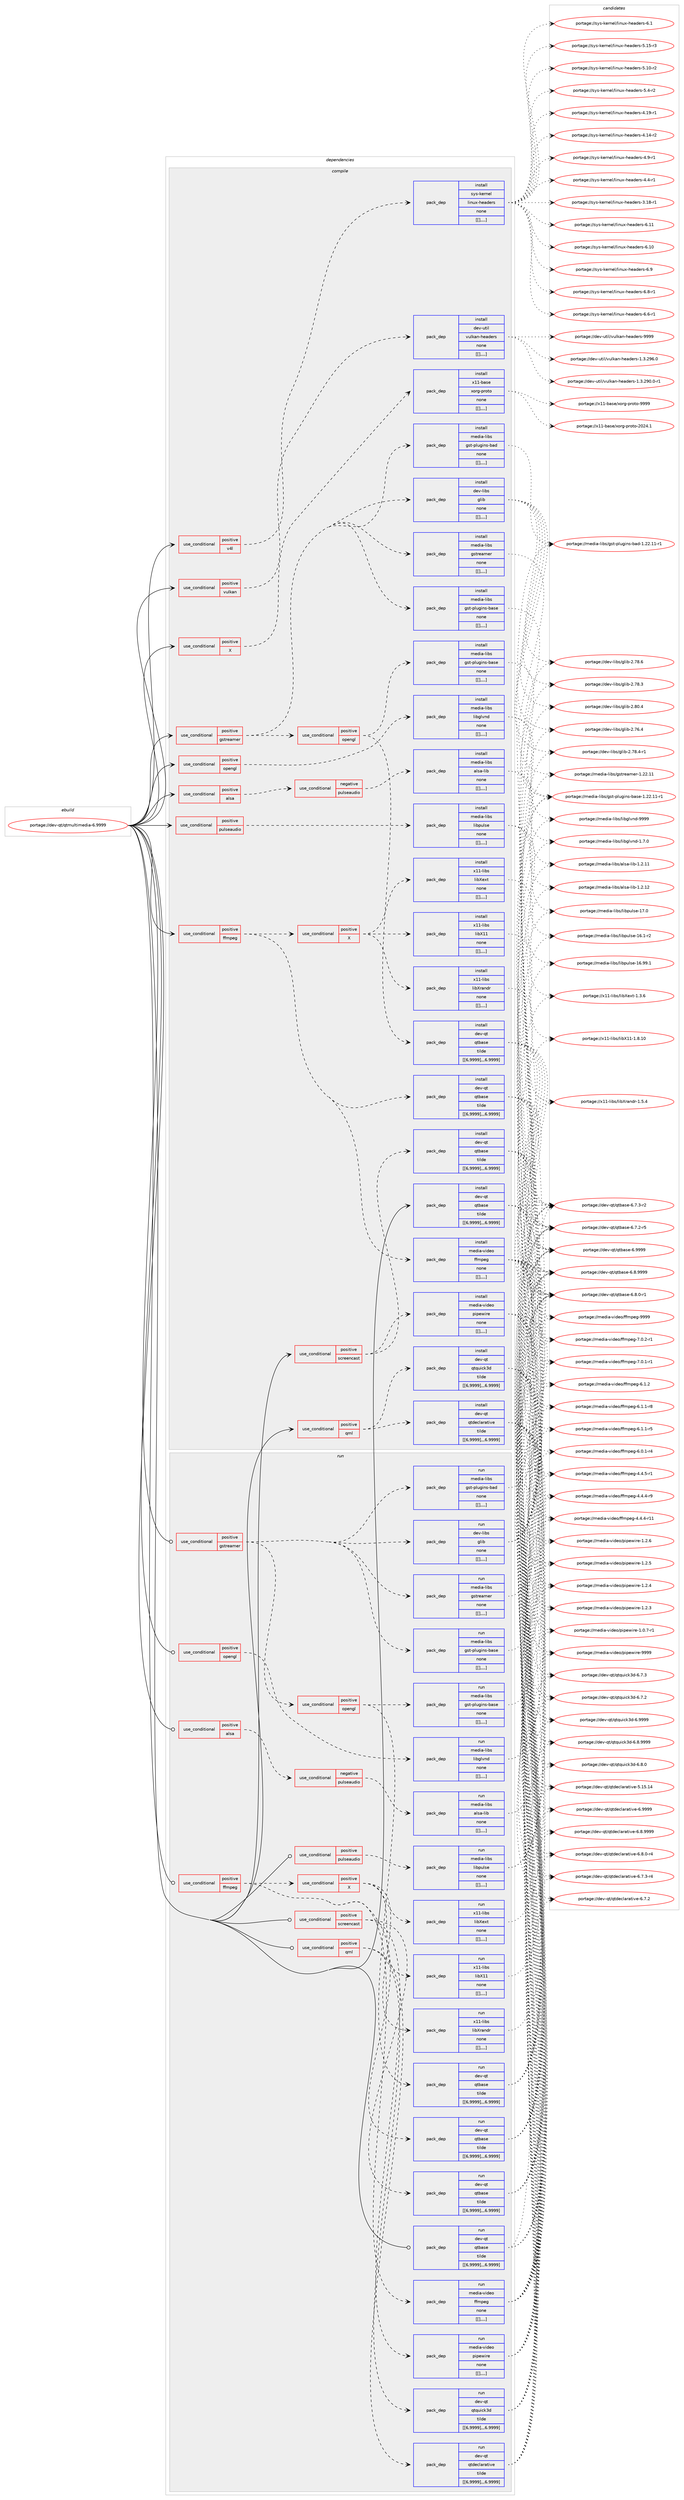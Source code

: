 digraph prolog {

# *************
# Graph options
# *************

newrank=true;
concentrate=true;
compound=true;
graph [rankdir=LR,fontname=Helvetica,fontsize=10,ranksep=1.5];#, ranksep=2.5, nodesep=0.2];
edge  [arrowhead=vee];
node  [fontname=Helvetica,fontsize=10];

# **********
# The ebuild
# **********

subgraph cluster_leftcol {
color=gray;
label=<<i>ebuild</i>>;
id [label="portage://dev-qt/qtmultimedia-6.9999", color=red, width=4, href="../dev-qt/qtmultimedia-6.9999.svg"];
}

# ****************
# The dependencies
# ****************

subgraph cluster_midcol {
color=gray;
label=<<i>dependencies</i>>;
subgraph cluster_compile {
fillcolor="#eeeeee";
style=filled;
label=<<i>compile</i>>;
subgraph cond45023 {
dependency177125 [label=<<TABLE BORDER="0" CELLBORDER="1" CELLSPACING="0" CELLPADDING="4"><TR><TD ROWSPAN="3" CELLPADDING="10">use_conditional</TD></TR><TR><TD>positive</TD></TR><TR><TD>X</TD></TR></TABLE>>, shape=none, color=red];
subgraph pack130773 {
dependency177168 [label=<<TABLE BORDER="0" CELLBORDER="1" CELLSPACING="0" CELLPADDING="4" WIDTH="220"><TR><TD ROWSPAN="6" CELLPADDING="30">pack_dep</TD></TR><TR><TD WIDTH="110">install</TD></TR><TR><TD>x11-base</TD></TR><TR><TD>xorg-proto</TD></TR><TR><TD>none</TD></TR><TR><TD>[[],,,,]</TD></TR></TABLE>>, shape=none, color=blue];
}
dependency177125:e -> dependency177168:w [weight=20,style="dashed",arrowhead="vee"];
}
id:e -> dependency177125:w [weight=20,style="solid",arrowhead="vee"];
subgraph cond45047 {
dependency177262 [label=<<TABLE BORDER="0" CELLBORDER="1" CELLSPACING="0" CELLPADDING="4"><TR><TD ROWSPAN="3" CELLPADDING="10">use_conditional</TD></TR><TR><TD>positive</TD></TR><TR><TD>alsa</TD></TR></TABLE>>, shape=none, color=red];
subgraph cond45069 {
dependency177266 [label=<<TABLE BORDER="0" CELLBORDER="1" CELLSPACING="0" CELLPADDING="4"><TR><TD ROWSPAN="3" CELLPADDING="10">use_conditional</TD></TR><TR><TD>negative</TD></TR><TR><TD>pulseaudio</TD></TR></TABLE>>, shape=none, color=red];
subgraph pack130866 {
dependency177301 [label=<<TABLE BORDER="0" CELLBORDER="1" CELLSPACING="0" CELLPADDING="4" WIDTH="220"><TR><TD ROWSPAN="6" CELLPADDING="30">pack_dep</TD></TR><TR><TD WIDTH="110">install</TD></TR><TR><TD>media-libs</TD></TR><TR><TD>alsa-lib</TD></TR><TR><TD>none</TD></TR><TR><TD>[[],,,,]</TD></TR></TABLE>>, shape=none, color=blue];
}
dependency177266:e -> dependency177301:w [weight=20,style="dashed",arrowhead="vee"];
}
dependency177262:e -> dependency177266:w [weight=20,style="dashed",arrowhead="vee"];
}
id:e -> dependency177262:w [weight=20,style="solid",arrowhead="vee"];
subgraph cond45092 {
dependency177348 [label=<<TABLE BORDER="0" CELLBORDER="1" CELLSPACING="0" CELLPADDING="4"><TR><TD ROWSPAN="3" CELLPADDING="10">use_conditional</TD></TR><TR><TD>positive</TD></TR><TR><TD>ffmpeg</TD></TR></TABLE>>, shape=none, color=red];
subgraph pack130928 {
dependency177376 [label=<<TABLE BORDER="0" CELLBORDER="1" CELLSPACING="0" CELLPADDING="4" WIDTH="220"><TR><TD ROWSPAN="6" CELLPADDING="30">pack_dep</TD></TR><TR><TD WIDTH="110">install</TD></TR><TR><TD>dev-qt</TD></TR><TR><TD>qtbase</TD></TR><TR><TD>tilde</TD></TR><TR><TD>[[6,9999],,,6.9999]</TD></TR></TABLE>>, shape=none, color=blue];
}
dependency177348:e -> dependency177376:w [weight=20,style="dashed",arrowhead="vee"];
subgraph pack130932 {
dependency177380 [label=<<TABLE BORDER="0" CELLBORDER="1" CELLSPACING="0" CELLPADDING="4" WIDTH="220"><TR><TD ROWSPAN="6" CELLPADDING="30">pack_dep</TD></TR><TR><TD WIDTH="110">install</TD></TR><TR><TD>media-video</TD></TR><TR><TD>ffmpeg</TD></TR><TR><TD>none</TD></TR><TR><TD>[[],,,,]</TD></TR></TABLE>>, shape=none, color=blue];
}
dependency177348:e -> dependency177380:w [weight=20,style="dashed",arrowhead="vee"];
subgraph cond45110 {
dependency177384 [label=<<TABLE BORDER="0" CELLBORDER="1" CELLSPACING="0" CELLPADDING="4"><TR><TD ROWSPAN="3" CELLPADDING="10">use_conditional</TD></TR><TR><TD>positive</TD></TR><TR><TD>X</TD></TR></TABLE>>, shape=none, color=red];
subgraph pack130976 {
dependency177458 [label=<<TABLE BORDER="0" CELLBORDER="1" CELLSPACING="0" CELLPADDING="4" WIDTH="220"><TR><TD ROWSPAN="6" CELLPADDING="30">pack_dep</TD></TR><TR><TD WIDTH="110">install</TD></TR><TR><TD>x11-libs</TD></TR><TR><TD>libX11</TD></TR><TR><TD>none</TD></TR><TR><TD>[[],,,,]</TD></TR></TABLE>>, shape=none, color=blue];
}
dependency177384:e -> dependency177458:w [weight=20,style="dashed",arrowhead="vee"];
subgraph pack131029 {
dependency177579 [label=<<TABLE BORDER="0" CELLBORDER="1" CELLSPACING="0" CELLPADDING="4" WIDTH="220"><TR><TD ROWSPAN="6" CELLPADDING="30">pack_dep</TD></TR><TR><TD WIDTH="110">install</TD></TR><TR><TD>x11-libs</TD></TR><TR><TD>libXext</TD></TR><TR><TD>none</TD></TR><TR><TD>[[],,,,]</TD></TR></TABLE>>, shape=none, color=blue];
}
dependency177384:e -> dependency177579:w [weight=20,style="dashed",arrowhead="vee"];
subgraph pack131079 {
dependency177627 [label=<<TABLE BORDER="0" CELLBORDER="1" CELLSPACING="0" CELLPADDING="4" WIDTH="220"><TR><TD ROWSPAN="6" CELLPADDING="30">pack_dep</TD></TR><TR><TD WIDTH="110">install</TD></TR><TR><TD>x11-libs</TD></TR><TR><TD>libXrandr</TD></TR><TR><TD>none</TD></TR><TR><TD>[[],,,,]</TD></TR></TABLE>>, shape=none, color=blue];
}
dependency177384:e -> dependency177627:w [weight=20,style="dashed",arrowhead="vee"];
}
dependency177348:e -> dependency177384:w [weight=20,style="dashed",arrowhead="vee"];
}
id:e -> dependency177348:w [weight=20,style="solid",arrowhead="vee"];
subgraph cond45186 {
dependency177675 [label=<<TABLE BORDER="0" CELLBORDER="1" CELLSPACING="0" CELLPADDING="4"><TR><TD ROWSPAN="3" CELLPADDING="10">use_conditional</TD></TR><TR><TD>positive</TD></TR><TR><TD>gstreamer</TD></TR></TABLE>>, shape=none, color=red];
subgraph pack131157 {
dependency177722 [label=<<TABLE BORDER="0" CELLBORDER="1" CELLSPACING="0" CELLPADDING="4" WIDTH="220"><TR><TD ROWSPAN="6" CELLPADDING="30">pack_dep</TD></TR><TR><TD WIDTH="110">install</TD></TR><TR><TD>dev-libs</TD></TR><TR><TD>glib</TD></TR><TR><TD>none</TD></TR><TR><TD>[[],,,,]</TD></TR></TABLE>>, shape=none, color=blue];
}
dependency177675:e -> dependency177722:w [weight=20,style="dashed",arrowhead="vee"];
subgraph pack131177 {
dependency177725 [label=<<TABLE BORDER="0" CELLBORDER="1" CELLSPACING="0" CELLPADDING="4" WIDTH="220"><TR><TD ROWSPAN="6" CELLPADDING="30">pack_dep</TD></TR><TR><TD WIDTH="110">install</TD></TR><TR><TD>media-libs</TD></TR><TR><TD>gst-plugins-bad</TD></TR><TR><TD>none</TD></TR><TR><TD>[[],,,,]</TD></TR></TABLE>>, shape=none, color=blue];
}
dependency177675:e -> dependency177725:w [weight=20,style="dashed",arrowhead="vee"];
subgraph pack131180 {
dependency177753 [label=<<TABLE BORDER="0" CELLBORDER="1" CELLSPACING="0" CELLPADDING="4" WIDTH="220"><TR><TD ROWSPAN="6" CELLPADDING="30">pack_dep</TD></TR><TR><TD WIDTH="110">install</TD></TR><TR><TD>media-libs</TD></TR><TR><TD>gst-plugins-base</TD></TR><TR><TD>none</TD></TR><TR><TD>[[],,,,]</TD></TR></TABLE>>, shape=none, color=blue];
}
dependency177675:e -> dependency177753:w [weight=20,style="dashed",arrowhead="vee"];
subgraph pack131197 {
dependency177840 [label=<<TABLE BORDER="0" CELLBORDER="1" CELLSPACING="0" CELLPADDING="4" WIDTH="220"><TR><TD ROWSPAN="6" CELLPADDING="30">pack_dep</TD></TR><TR><TD WIDTH="110">install</TD></TR><TR><TD>media-libs</TD></TR><TR><TD>gstreamer</TD></TR><TR><TD>none</TD></TR><TR><TD>[[],,,,]</TD></TR></TABLE>>, shape=none, color=blue];
}
dependency177675:e -> dependency177840:w [weight=20,style="dashed",arrowhead="vee"];
subgraph cond45237 {
dependency177875 [label=<<TABLE BORDER="0" CELLBORDER="1" CELLSPACING="0" CELLPADDING="4"><TR><TD ROWSPAN="3" CELLPADDING="10">use_conditional</TD></TR><TR><TD>positive</TD></TR><TR><TD>opengl</TD></TR></TABLE>>, shape=none, color=red];
subgraph pack131313 {
dependency177927 [label=<<TABLE BORDER="0" CELLBORDER="1" CELLSPACING="0" CELLPADDING="4" WIDTH="220"><TR><TD ROWSPAN="6" CELLPADDING="30">pack_dep</TD></TR><TR><TD WIDTH="110">install</TD></TR><TR><TD>dev-qt</TD></TR><TR><TD>qtbase</TD></TR><TR><TD>tilde</TD></TR><TR><TD>[[6,9999],,,6.9999]</TD></TR></TABLE>>, shape=none, color=blue];
}
dependency177875:e -> dependency177927:w [weight=20,style="dashed",arrowhead="vee"];
subgraph pack131326 {
dependency177929 [label=<<TABLE BORDER="0" CELLBORDER="1" CELLSPACING="0" CELLPADDING="4" WIDTH="220"><TR><TD ROWSPAN="6" CELLPADDING="30">pack_dep</TD></TR><TR><TD WIDTH="110">install</TD></TR><TR><TD>media-libs</TD></TR><TR><TD>gst-plugins-base</TD></TR><TR><TD>none</TD></TR><TR><TD>[[],,,,]</TD></TR></TABLE>>, shape=none, color=blue];
}
dependency177875:e -> dependency177929:w [weight=20,style="dashed",arrowhead="vee"];
}
dependency177675:e -> dependency177875:w [weight=20,style="dashed",arrowhead="vee"];
}
id:e -> dependency177675:w [weight=20,style="solid",arrowhead="vee"];
subgraph cond45264 {
dependency177934 [label=<<TABLE BORDER="0" CELLBORDER="1" CELLSPACING="0" CELLPADDING="4"><TR><TD ROWSPAN="3" CELLPADDING="10">use_conditional</TD></TR><TR><TD>positive</TD></TR><TR><TD>opengl</TD></TR></TABLE>>, shape=none, color=red];
subgraph pack131347 {
dependency177956 [label=<<TABLE BORDER="0" CELLBORDER="1" CELLSPACING="0" CELLPADDING="4" WIDTH="220"><TR><TD ROWSPAN="6" CELLPADDING="30">pack_dep</TD></TR><TR><TD WIDTH="110">install</TD></TR><TR><TD>media-libs</TD></TR><TR><TD>libglvnd</TD></TR><TR><TD>none</TD></TR><TR><TD>[[],,,,]</TD></TR></TABLE>>, shape=none, color=blue];
}
dependency177934:e -> dependency177956:w [weight=20,style="dashed",arrowhead="vee"];
}
id:e -> dependency177934:w [weight=20,style="solid",arrowhead="vee"];
subgraph cond45273 {
dependency177980 [label=<<TABLE BORDER="0" CELLBORDER="1" CELLSPACING="0" CELLPADDING="4"><TR><TD ROWSPAN="3" CELLPADDING="10">use_conditional</TD></TR><TR><TD>positive</TD></TR><TR><TD>pulseaudio</TD></TR></TABLE>>, shape=none, color=red];
subgraph pack131371 {
dependency178002 [label=<<TABLE BORDER="0" CELLBORDER="1" CELLSPACING="0" CELLPADDING="4" WIDTH="220"><TR><TD ROWSPAN="6" CELLPADDING="30">pack_dep</TD></TR><TR><TD WIDTH="110">install</TD></TR><TR><TD>media-libs</TD></TR><TR><TD>libpulse</TD></TR><TR><TD>none</TD></TR><TR><TD>[[],,,,]</TD></TR></TABLE>>, shape=none, color=blue];
}
dependency177980:e -> dependency178002:w [weight=20,style="dashed",arrowhead="vee"];
}
id:e -> dependency177980:w [weight=20,style="solid",arrowhead="vee"];
subgraph cond45280 {
dependency178040 [label=<<TABLE BORDER="0" CELLBORDER="1" CELLSPACING="0" CELLPADDING="4"><TR><TD ROWSPAN="3" CELLPADDING="10">use_conditional</TD></TR><TR><TD>positive</TD></TR><TR><TD>qml</TD></TR></TABLE>>, shape=none, color=red];
subgraph pack131409 {
dependency178080 [label=<<TABLE BORDER="0" CELLBORDER="1" CELLSPACING="0" CELLPADDING="4" WIDTH="220"><TR><TD ROWSPAN="6" CELLPADDING="30">pack_dep</TD></TR><TR><TD WIDTH="110">install</TD></TR><TR><TD>dev-qt</TD></TR><TR><TD>qtdeclarative</TD></TR><TR><TD>tilde</TD></TR><TR><TD>[[6,9999],,,6.9999]</TD></TR></TABLE>>, shape=none, color=blue];
}
dependency178040:e -> dependency178080:w [weight=20,style="dashed",arrowhead="vee"];
subgraph pack131452 {
dependency178107 [label=<<TABLE BORDER="0" CELLBORDER="1" CELLSPACING="0" CELLPADDING="4" WIDTH="220"><TR><TD ROWSPAN="6" CELLPADDING="30">pack_dep</TD></TR><TR><TD WIDTH="110">install</TD></TR><TR><TD>dev-qt</TD></TR><TR><TD>qtquick3d</TD></TR><TR><TD>tilde</TD></TR><TR><TD>[[6,9999],,,6.9999]</TD></TR></TABLE>>, shape=none, color=blue];
}
dependency178040:e -> dependency178107:w [weight=20,style="dashed",arrowhead="vee"];
}
id:e -> dependency178040:w [weight=20,style="solid",arrowhead="vee"];
subgraph cond45315 {
dependency178148 [label=<<TABLE BORDER="0" CELLBORDER="1" CELLSPACING="0" CELLPADDING="4"><TR><TD ROWSPAN="3" CELLPADDING="10">use_conditional</TD></TR><TR><TD>positive</TD></TR><TR><TD>screencast</TD></TR></TABLE>>, shape=none, color=red];
subgraph pack131507 {
dependency178182 [label=<<TABLE BORDER="0" CELLBORDER="1" CELLSPACING="0" CELLPADDING="4" WIDTH="220"><TR><TD ROWSPAN="6" CELLPADDING="30">pack_dep</TD></TR><TR><TD WIDTH="110">install</TD></TR><TR><TD>dev-qt</TD></TR><TR><TD>qtbase</TD></TR><TR><TD>tilde</TD></TR><TR><TD>[[6,9999],,,6.9999]</TD></TR></TABLE>>, shape=none, color=blue];
}
dependency178148:e -> dependency178182:w [weight=20,style="dashed",arrowhead="vee"];
subgraph pack131512 {
dependency178188 [label=<<TABLE BORDER="0" CELLBORDER="1" CELLSPACING="0" CELLPADDING="4" WIDTH="220"><TR><TD ROWSPAN="6" CELLPADDING="30">pack_dep</TD></TR><TR><TD WIDTH="110">install</TD></TR><TR><TD>media-video</TD></TR><TR><TD>pipewire</TD></TR><TR><TD>none</TD></TR><TR><TD>[[],,,,]</TD></TR></TABLE>>, shape=none, color=blue];
}
dependency178148:e -> dependency178188:w [weight=20,style="dashed",arrowhead="vee"];
}
id:e -> dependency178148:w [weight=20,style="solid",arrowhead="vee"];
subgraph cond45337 {
dependency178216 [label=<<TABLE BORDER="0" CELLBORDER="1" CELLSPACING="0" CELLPADDING="4"><TR><TD ROWSPAN="3" CELLPADDING="10">use_conditional</TD></TR><TR><TD>positive</TD></TR><TR><TD>v4l</TD></TR></TABLE>>, shape=none, color=red];
subgraph pack131566 {
dependency178266 [label=<<TABLE BORDER="0" CELLBORDER="1" CELLSPACING="0" CELLPADDING="4" WIDTH="220"><TR><TD ROWSPAN="6" CELLPADDING="30">pack_dep</TD></TR><TR><TD WIDTH="110">install</TD></TR><TR><TD>sys-kernel</TD></TR><TR><TD>linux-headers</TD></TR><TR><TD>none</TD></TR><TR><TD>[[],,,,]</TD></TR></TABLE>>, shape=none, color=blue];
}
dependency178216:e -> dependency178266:w [weight=20,style="dashed",arrowhead="vee"];
}
id:e -> dependency178216:w [weight=20,style="solid",arrowhead="vee"];
subgraph cond45370 {
dependency178344 [label=<<TABLE BORDER="0" CELLBORDER="1" CELLSPACING="0" CELLPADDING="4"><TR><TD ROWSPAN="3" CELLPADDING="10">use_conditional</TD></TR><TR><TD>positive</TD></TR><TR><TD>vulkan</TD></TR></TABLE>>, shape=none, color=red];
subgraph pack131628 {
dependency178370 [label=<<TABLE BORDER="0" CELLBORDER="1" CELLSPACING="0" CELLPADDING="4" WIDTH="220"><TR><TD ROWSPAN="6" CELLPADDING="30">pack_dep</TD></TR><TR><TD WIDTH="110">install</TD></TR><TR><TD>dev-util</TD></TR><TR><TD>vulkan-headers</TD></TR><TR><TD>none</TD></TR><TR><TD>[[],,,,]</TD></TR></TABLE>>, shape=none, color=blue];
}
dependency178344:e -> dependency178370:w [weight=20,style="dashed",arrowhead="vee"];
}
id:e -> dependency178344:w [weight=20,style="solid",arrowhead="vee"];
subgraph pack131636 {
dependency178379 [label=<<TABLE BORDER="0" CELLBORDER="1" CELLSPACING="0" CELLPADDING="4" WIDTH="220"><TR><TD ROWSPAN="6" CELLPADDING="30">pack_dep</TD></TR><TR><TD WIDTH="110">install</TD></TR><TR><TD>dev-qt</TD></TR><TR><TD>qtbase</TD></TR><TR><TD>tilde</TD></TR><TR><TD>[[6,9999],,,6.9999]</TD></TR></TABLE>>, shape=none, color=blue];
}
id:e -> dependency178379:w [weight=20,style="solid",arrowhead="vee"];
}
subgraph cluster_compileandrun {
fillcolor="#eeeeee";
style=filled;
label=<<i>compile and run</i>>;
}
subgraph cluster_run {
fillcolor="#eeeeee";
style=filled;
label=<<i>run</i>>;
subgraph cond45409 {
dependency178447 [label=<<TABLE BORDER="0" CELLBORDER="1" CELLSPACING="0" CELLPADDING="4"><TR><TD ROWSPAN="3" CELLPADDING="10">use_conditional</TD></TR><TR><TD>positive</TD></TR><TR><TD>alsa</TD></TR></TABLE>>, shape=none, color=red];
subgraph cond45433 {
dependency178559 [label=<<TABLE BORDER="0" CELLBORDER="1" CELLSPACING="0" CELLPADDING="4"><TR><TD ROWSPAN="3" CELLPADDING="10">use_conditional</TD></TR><TR><TD>negative</TD></TR><TR><TD>pulseaudio</TD></TR></TABLE>>, shape=none, color=red];
subgraph pack131783 {
dependency178653 [label=<<TABLE BORDER="0" CELLBORDER="1" CELLSPACING="0" CELLPADDING="4" WIDTH="220"><TR><TD ROWSPAN="6" CELLPADDING="30">pack_dep</TD></TR><TR><TD WIDTH="110">run</TD></TR><TR><TD>media-libs</TD></TR><TR><TD>alsa-lib</TD></TR><TR><TD>none</TD></TR><TR><TD>[[],,,,]</TD></TR></TABLE>>, shape=none, color=blue];
}
dependency178559:e -> dependency178653:w [weight=20,style="dashed",arrowhead="vee"];
}
dependency178447:e -> dependency178559:w [weight=20,style="dashed",arrowhead="vee"];
}
id:e -> dependency178447:w [weight=20,style="solid",arrowhead="odot"];
subgraph cond45503 {
dependency178678 [label=<<TABLE BORDER="0" CELLBORDER="1" CELLSPACING="0" CELLPADDING="4"><TR><TD ROWSPAN="3" CELLPADDING="10">use_conditional</TD></TR><TR><TD>positive</TD></TR><TR><TD>ffmpeg</TD></TR></TABLE>>, shape=none, color=red];
subgraph pack131829 {
dependency178680 [label=<<TABLE BORDER="0" CELLBORDER="1" CELLSPACING="0" CELLPADDING="4" WIDTH="220"><TR><TD ROWSPAN="6" CELLPADDING="30">pack_dep</TD></TR><TR><TD WIDTH="110">run</TD></TR><TR><TD>dev-qt</TD></TR><TR><TD>qtbase</TD></TR><TR><TD>tilde</TD></TR><TR><TD>[[6,9999],,,6.9999]</TD></TR></TABLE>>, shape=none, color=blue];
}
dependency178678:e -> dependency178680:w [weight=20,style="dashed",arrowhead="vee"];
subgraph pack131834 {
dependency178765 [label=<<TABLE BORDER="0" CELLBORDER="1" CELLSPACING="0" CELLPADDING="4" WIDTH="220"><TR><TD ROWSPAN="6" CELLPADDING="30">pack_dep</TD></TR><TR><TD WIDTH="110">run</TD></TR><TR><TD>media-video</TD></TR><TR><TD>ffmpeg</TD></TR><TR><TD>none</TD></TR><TR><TD>[[],,,,]</TD></TR></TABLE>>, shape=none, color=blue];
}
dependency178678:e -> dependency178765:w [weight=20,style="dashed",arrowhead="vee"];
subgraph cond45543 {
dependency178870 [label=<<TABLE BORDER="0" CELLBORDER="1" CELLSPACING="0" CELLPADDING="4"><TR><TD ROWSPAN="3" CELLPADDING="10">use_conditional</TD></TR><TR><TD>positive</TD></TR><TR><TD>X</TD></TR></TABLE>>, shape=none, color=red];
subgraph pack131954 {
dependency178874 [label=<<TABLE BORDER="0" CELLBORDER="1" CELLSPACING="0" CELLPADDING="4" WIDTH="220"><TR><TD ROWSPAN="6" CELLPADDING="30">pack_dep</TD></TR><TR><TD WIDTH="110">run</TD></TR><TR><TD>x11-libs</TD></TR><TR><TD>libX11</TD></TR><TR><TD>none</TD></TR><TR><TD>[[],,,,]</TD></TR></TABLE>>, shape=none, color=blue];
}
dependency178870:e -> dependency178874:w [weight=20,style="dashed",arrowhead="vee"];
subgraph pack131970 {
dependency178904 [label=<<TABLE BORDER="0" CELLBORDER="1" CELLSPACING="0" CELLPADDING="4" WIDTH="220"><TR><TD ROWSPAN="6" CELLPADDING="30">pack_dep</TD></TR><TR><TD WIDTH="110">run</TD></TR><TR><TD>x11-libs</TD></TR><TR><TD>libXext</TD></TR><TR><TD>none</TD></TR><TR><TD>[[],,,,]</TD></TR></TABLE>>, shape=none, color=blue];
}
dependency178870:e -> dependency178904:w [weight=20,style="dashed",arrowhead="vee"];
subgraph pack131973 {
dependency178948 [label=<<TABLE BORDER="0" CELLBORDER="1" CELLSPACING="0" CELLPADDING="4" WIDTH="220"><TR><TD ROWSPAN="6" CELLPADDING="30">pack_dep</TD></TR><TR><TD WIDTH="110">run</TD></TR><TR><TD>x11-libs</TD></TR><TR><TD>libXrandr</TD></TR><TR><TD>none</TD></TR><TR><TD>[[],,,,]</TD></TR></TABLE>>, shape=none, color=blue];
}
dependency178870:e -> dependency178948:w [weight=20,style="dashed",arrowhead="vee"];
}
dependency178678:e -> dependency178870:w [weight=20,style="dashed",arrowhead="vee"];
}
id:e -> dependency178678:w [weight=20,style="solid",arrowhead="odot"];
subgraph cond45633 {
dependency179104 [label=<<TABLE BORDER="0" CELLBORDER="1" CELLSPACING="0" CELLPADDING="4"><TR><TD ROWSPAN="3" CELLPADDING="10">use_conditional</TD></TR><TR><TD>positive</TD></TR><TR><TD>gstreamer</TD></TR></TABLE>>, shape=none, color=red];
subgraph pack132202 {
dependency179277 [label=<<TABLE BORDER="0" CELLBORDER="1" CELLSPACING="0" CELLPADDING="4" WIDTH="220"><TR><TD ROWSPAN="6" CELLPADDING="30">pack_dep</TD></TR><TR><TD WIDTH="110">run</TD></TR><TR><TD>dev-libs</TD></TR><TR><TD>glib</TD></TR><TR><TD>none</TD></TR><TR><TD>[[],,,,]</TD></TR></TABLE>>, shape=none, color=blue];
}
dependency179104:e -> dependency179277:w [weight=20,style="dashed",arrowhead="vee"];
subgraph pack132216 {
dependency179304 [label=<<TABLE BORDER="0" CELLBORDER="1" CELLSPACING="0" CELLPADDING="4" WIDTH="220"><TR><TD ROWSPAN="6" CELLPADDING="30">pack_dep</TD></TR><TR><TD WIDTH="110">run</TD></TR><TR><TD>media-libs</TD></TR><TR><TD>gst-plugins-bad</TD></TR><TR><TD>none</TD></TR><TR><TD>[[],,,,]</TD></TR></TABLE>>, shape=none, color=blue];
}
dependency179104:e -> dependency179304:w [weight=20,style="dashed",arrowhead="vee"];
subgraph pack132226 {
dependency179309 [label=<<TABLE BORDER="0" CELLBORDER="1" CELLSPACING="0" CELLPADDING="4" WIDTH="220"><TR><TD ROWSPAN="6" CELLPADDING="30">pack_dep</TD></TR><TR><TD WIDTH="110">run</TD></TR><TR><TD>media-libs</TD></TR><TR><TD>gst-plugins-base</TD></TR><TR><TD>none</TD></TR><TR><TD>[[],,,,]</TD></TR></TABLE>>, shape=none, color=blue];
}
dependency179104:e -> dependency179309:w [weight=20,style="dashed",arrowhead="vee"];
subgraph pack132231 {
dependency179332 [label=<<TABLE BORDER="0" CELLBORDER="1" CELLSPACING="0" CELLPADDING="4" WIDTH="220"><TR><TD ROWSPAN="6" CELLPADDING="30">pack_dep</TD></TR><TR><TD WIDTH="110">run</TD></TR><TR><TD>media-libs</TD></TR><TR><TD>gstreamer</TD></TR><TR><TD>none</TD></TR><TR><TD>[[],,,,]</TD></TR></TABLE>>, shape=none, color=blue];
}
dependency179104:e -> dependency179332:w [weight=20,style="dashed",arrowhead="vee"];
subgraph cond45752 {
dependency179356 [label=<<TABLE BORDER="0" CELLBORDER="1" CELLSPACING="0" CELLPADDING="4"><TR><TD ROWSPAN="3" CELLPADDING="10">use_conditional</TD></TR><TR><TD>positive</TD></TR><TR><TD>opengl</TD></TR></TABLE>>, shape=none, color=red];
subgraph pack132261 {
dependency179358 [label=<<TABLE BORDER="0" CELLBORDER="1" CELLSPACING="0" CELLPADDING="4" WIDTH="220"><TR><TD ROWSPAN="6" CELLPADDING="30">pack_dep</TD></TR><TR><TD WIDTH="110">run</TD></TR><TR><TD>dev-qt</TD></TR><TR><TD>qtbase</TD></TR><TR><TD>tilde</TD></TR><TR><TD>[[6,9999],,,6.9999]</TD></TR></TABLE>>, shape=none, color=blue];
}
dependency179356:e -> dependency179358:w [weight=20,style="dashed",arrowhead="vee"];
subgraph pack132264 {
dependency179384 [label=<<TABLE BORDER="0" CELLBORDER="1" CELLSPACING="0" CELLPADDING="4" WIDTH="220"><TR><TD ROWSPAN="6" CELLPADDING="30">pack_dep</TD></TR><TR><TD WIDTH="110">run</TD></TR><TR><TD>media-libs</TD></TR><TR><TD>gst-plugins-base</TD></TR><TR><TD>none</TD></TR><TR><TD>[[],,,,]</TD></TR></TABLE>>, shape=none, color=blue];
}
dependency179356:e -> dependency179384:w [weight=20,style="dashed",arrowhead="vee"];
}
dependency179104:e -> dependency179356:w [weight=20,style="dashed",arrowhead="vee"];
}
id:e -> dependency179104:w [weight=20,style="solid",arrowhead="odot"];
subgraph cond45782 {
dependency179412 [label=<<TABLE BORDER="0" CELLBORDER="1" CELLSPACING="0" CELLPADDING="4"><TR><TD ROWSPAN="3" CELLPADDING="10">use_conditional</TD></TR><TR><TD>positive</TD></TR><TR><TD>opengl</TD></TR></TABLE>>, shape=none, color=red];
subgraph pack132316 {
dependency179541 [label=<<TABLE BORDER="0" CELLBORDER="1" CELLSPACING="0" CELLPADDING="4" WIDTH="220"><TR><TD ROWSPAN="6" CELLPADDING="30">pack_dep</TD></TR><TR><TD WIDTH="110">run</TD></TR><TR><TD>media-libs</TD></TR><TR><TD>libglvnd</TD></TR><TR><TD>none</TD></TR><TR><TD>[[],,,,]</TD></TR></TABLE>>, shape=none, color=blue];
}
dependency179412:e -> dependency179541:w [weight=20,style="dashed",arrowhead="vee"];
}
id:e -> dependency179412:w [weight=20,style="solid",arrowhead="odot"];
subgraph cond45843 {
dependency179624 [label=<<TABLE BORDER="0" CELLBORDER="1" CELLSPACING="0" CELLPADDING="4"><TR><TD ROWSPAN="3" CELLPADDING="10">use_conditional</TD></TR><TR><TD>positive</TD></TR><TR><TD>pulseaudio</TD></TR></TABLE>>, shape=none, color=red];
subgraph pack132421 {
dependency179686 [label=<<TABLE BORDER="0" CELLBORDER="1" CELLSPACING="0" CELLPADDING="4" WIDTH="220"><TR><TD ROWSPAN="6" CELLPADDING="30">pack_dep</TD></TR><TR><TD WIDTH="110">run</TD></TR><TR><TD>media-libs</TD></TR><TR><TD>libpulse</TD></TR><TR><TD>none</TD></TR><TR><TD>[[],,,,]</TD></TR></TABLE>>, shape=none, color=blue];
}
dependency179624:e -> dependency179686:w [weight=20,style="dashed",arrowhead="vee"];
}
id:e -> dependency179624:w [weight=20,style="solid",arrowhead="odot"];
subgraph cond45924 {
dependency179731 [label=<<TABLE BORDER="0" CELLBORDER="1" CELLSPACING="0" CELLPADDING="4"><TR><TD ROWSPAN="3" CELLPADDING="10">use_conditional</TD></TR><TR><TD>positive</TD></TR><TR><TD>qml</TD></TR></TABLE>>, shape=none, color=red];
subgraph pack132483 {
dependency179753 [label=<<TABLE BORDER="0" CELLBORDER="1" CELLSPACING="0" CELLPADDING="4" WIDTH="220"><TR><TD ROWSPAN="6" CELLPADDING="30">pack_dep</TD></TR><TR><TD WIDTH="110">run</TD></TR><TR><TD>dev-qt</TD></TR><TR><TD>qtdeclarative</TD></TR><TR><TD>tilde</TD></TR><TR><TD>[[6,9999],,,6.9999]</TD></TR></TABLE>>, shape=none, color=blue];
}
dependency179731:e -> dependency179753:w [weight=20,style="dashed",arrowhead="vee"];
subgraph pack132579 {
dependency179913 [label=<<TABLE BORDER="0" CELLBORDER="1" CELLSPACING="0" CELLPADDING="4" WIDTH="220"><TR><TD ROWSPAN="6" CELLPADDING="30">pack_dep</TD></TR><TR><TD WIDTH="110">run</TD></TR><TR><TD>dev-qt</TD></TR><TR><TD>qtquick3d</TD></TR><TR><TD>tilde</TD></TR><TR><TD>[[6,9999],,,6.9999]</TD></TR></TABLE>>, shape=none, color=blue];
}
dependency179731:e -> dependency179913:w [weight=20,style="dashed",arrowhead="vee"];
}
id:e -> dependency179731:w [weight=20,style="solid",arrowhead="odot"];
subgraph cond46003 {
dependency179930 [label=<<TABLE BORDER="0" CELLBORDER="1" CELLSPACING="0" CELLPADDING="4"><TR><TD ROWSPAN="3" CELLPADDING="10">use_conditional</TD></TR><TR><TD>positive</TD></TR><TR><TD>screencast</TD></TR></TABLE>>, shape=none, color=red];
subgraph pack132616 {
dependency179991 [label=<<TABLE BORDER="0" CELLBORDER="1" CELLSPACING="0" CELLPADDING="4" WIDTH="220"><TR><TD ROWSPAN="6" CELLPADDING="30">pack_dep</TD></TR><TR><TD WIDTH="110">run</TD></TR><TR><TD>dev-qt</TD></TR><TR><TD>qtbase</TD></TR><TR><TD>tilde</TD></TR><TR><TD>[[6,9999],,,6.9999]</TD></TR></TABLE>>, shape=none, color=blue];
}
dependency179930:e -> dependency179991:w [weight=20,style="dashed",arrowhead="vee"];
subgraph pack132646 {
dependency180017 [label=<<TABLE BORDER="0" CELLBORDER="1" CELLSPACING="0" CELLPADDING="4" WIDTH="220"><TR><TD ROWSPAN="6" CELLPADDING="30">pack_dep</TD></TR><TR><TD WIDTH="110">run</TD></TR><TR><TD>media-video</TD></TR><TR><TD>pipewire</TD></TR><TR><TD>none</TD></TR><TR><TD>[[],,,,]</TD></TR></TABLE>>, shape=none, color=blue];
}
dependency179930:e -> dependency180017:w [weight=20,style="dashed",arrowhead="vee"];
}
id:e -> dependency179930:w [weight=20,style="solid",arrowhead="odot"];
subgraph pack132656 {
dependency180029 [label=<<TABLE BORDER="0" CELLBORDER="1" CELLSPACING="0" CELLPADDING="4" WIDTH="220"><TR><TD ROWSPAN="6" CELLPADDING="30">pack_dep</TD></TR><TR><TD WIDTH="110">run</TD></TR><TR><TD>dev-qt</TD></TR><TR><TD>qtbase</TD></TR><TR><TD>tilde</TD></TR><TR><TD>[[6,9999],,,6.9999]</TD></TR></TABLE>>, shape=none, color=blue];
}
id:e -> dependency180029:w [weight=20,style="solid",arrowhead="odot"];
}
}

# **************
# The candidates
# **************

subgraph cluster_choices {
rank=same;
color=gray;
label=<<i>candidates</i>>;

subgraph choice131648 {
color=black;
nodesep=1;
choice120494945989711510147120111114103451121141111161114557575757 [label="portage://x11-base/xorg-proto-9999", color=red, width=4,href="../x11-base/xorg-proto-9999.svg"];
choice1204949459897115101471201111141034511211411111611145504850524649 [label="portage://x11-base/xorg-proto-2024.1", color=red, width=4,href="../x11-base/xorg-proto-2024.1.svg"];
dependency177168:e -> choice120494945989711510147120111114103451121141111161114557575757:w [style=dotted,weight="100"];
dependency177168:e -> choice1204949459897115101471201111141034511211411111611145504850524649:w [style=dotted,weight="100"];
}
subgraph choice131658 {
color=black;
nodesep=1;
choice109101100105974510810598115479710811597451081059845494650464950 [label="portage://media-libs/alsa-lib-1.2.12", color=red, width=4,href="../media-libs/alsa-lib-1.2.12.svg"];
choice109101100105974510810598115479710811597451081059845494650464949 [label="portage://media-libs/alsa-lib-1.2.11", color=red, width=4,href="../media-libs/alsa-lib-1.2.11.svg"];
dependency177301:e -> choice109101100105974510810598115479710811597451081059845494650464950:w [style=dotted,weight="100"];
dependency177301:e -> choice109101100105974510810598115479710811597451081059845494650464949:w [style=dotted,weight="100"];
}
subgraph choice131659 {
color=black;
nodesep=1;
choice1001011184511311647113116989711510145544657575757 [label="portage://dev-qt/qtbase-6.9999", color=red, width=4,href="../dev-qt/qtbase-6.9999.svg"];
choice10010111845113116471131169897115101455446564657575757 [label="portage://dev-qt/qtbase-6.8.9999", color=red, width=4,href="../dev-qt/qtbase-6.8.9999.svg"];
choice100101118451131164711311698971151014554465646484511449 [label="portage://dev-qt/qtbase-6.8.0-r1", color=red, width=4,href="../dev-qt/qtbase-6.8.0-r1.svg"];
choice100101118451131164711311698971151014554465546514511450 [label="portage://dev-qt/qtbase-6.7.3-r2", color=red, width=4,href="../dev-qt/qtbase-6.7.3-r2.svg"];
choice100101118451131164711311698971151014554465546504511453 [label="portage://dev-qt/qtbase-6.7.2-r5", color=red, width=4,href="../dev-qt/qtbase-6.7.2-r5.svg"];
dependency177376:e -> choice1001011184511311647113116989711510145544657575757:w [style=dotted,weight="100"];
dependency177376:e -> choice10010111845113116471131169897115101455446564657575757:w [style=dotted,weight="100"];
dependency177376:e -> choice100101118451131164711311698971151014554465646484511449:w [style=dotted,weight="100"];
dependency177376:e -> choice100101118451131164711311698971151014554465546514511450:w [style=dotted,weight="100"];
dependency177376:e -> choice100101118451131164711311698971151014554465546504511453:w [style=dotted,weight="100"];
}
subgraph choice131662 {
color=black;
nodesep=1;
choice1091011001059745118105100101111471021021091121011034557575757 [label="portage://media-video/ffmpeg-9999", color=red, width=4,href="../media-video/ffmpeg-9999.svg"];
choice1091011001059745118105100101111471021021091121011034555464846504511449 [label="portage://media-video/ffmpeg-7.0.2-r1", color=red, width=4,href="../media-video/ffmpeg-7.0.2-r1.svg"];
choice1091011001059745118105100101111471021021091121011034555464846494511449 [label="portage://media-video/ffmpeg-7.0.1-r1", color=red, width=4,href="../media-video/ffmpeg-7.0.1-r1.svg"];
choice109101100105974511810510010111147102102109112101103455446494650 [label="portage://media-video/ffmpeg-6.1.2", color=red, width=4,href="../media-video/ffmpeg-6.1.2.svg"];
choice1091011001059745118105100101111471021021091121011034554464946494511456 [label="portage://media-video/ffmpeg-6.1.1-r8", color=red, width=4,href="../media-video/ffmpeg-6.1.1-r8.svg"];
choice1091011001059745118105100101111471021021091121011034554464946494511453 [label="portage://media-video/ffmpeg-6.1.1-r5", color=red, width=4,href="../media-video/ffmpeg-6.1.1-r5.svg"];
choice1091011001059745118105100101111471021021091121011034554464846494511452 [label="portage://media-video/ffmpeg-6.0.1-r4", color=red, width=4,href="../media-video/ffmpeg-6.0.1-r4.svg"];
choice1091011001059745118105100101111471021021091121011034552465246534511449 [label="portage://media-video/ffmpeg-4.4.5-r1", color=red, width=4,href="../media-video/ffmpeg-4.4.5-r1.svg"];
choice1091011001059745118105100101111471021021091121011034552465246524511457 [label="portage://media-video/ffmpeg-4.4.4-r9", color=red, width=4,href="../media-video/ffmpeg-4.4.4-r9.svg"];
choice109101100105974511810510010111147102102109112101103455246524652451144949 [label="portage://media-video/ffmpeg-4.4.4-r11", color=red, width=4,href="../media-video/ffmpeg-4.4.4-r11.svg"];
dependency177380:e -> choice1091011001059745118105100101111471021021091121011034557575757:w [style=dotted,weight="100"];
dependency177380:e -> choice1091011001059745118105100101111471021021091121011034555464846504511449:w [style=dotted,weight="100"];
dependency177380:e -> choice1091011001059745118105100101111471021021091121011034555464846494511449:w [style=dotted,weight="100"];
dependency177380:e -> choice109101100105974511810510010111147102102109112101103455446494650:w [style=dotted,weight="100"];
dependency177380:e -> choice1091011001059745118105100101111471021021091121011034554464946494511456:w [style=dotted,weight="100"];
dependency177380:e -> choice1091011001059745118105100101111471021021091121011034554464946494511453:w [style=dotted,weight="100"];
dependency177380:e -> choice1091011001059745118105100101111471021021091121011034554464846494511452:w [style=dotted,weight="100"];
dependency177380:e -> choice1091011001059745118105100101111471021021091121011034552465246534511449:w [style=dotted,weight="100"];
dependency177380:e -> choice1091011001059745118105100101111471021021091121011034552465246524511457:w [style=dotted,weight="100"];
dependency177380:e -> choice109101100105974511810510010111147102102109112101103455246524652451144949:w [style=dotted,weight="100"];
}
subgraph choice131666 {
color=black;
nodesep=1;
choice12049494510810598115471081059888494945494656464948 [label="portage://x11-libs/libX11-1.8.10", color=red, width=4,href="../x11-libs/libX11-1.8.10.svg"];
dependency177458:e -> choice12049494510810598115471081059888494945494656464948:w [style=dotted,weight="100"];
}
subgraph choice131673 {
color=black;
nodesep=1;
choice12049494510810598115471081059888101120116454946514654 [label="portage://x11-libs/libXext-1.3.6", color=red, width=4,href="../x11-libs/libXext-1.3.6.svg"];
dependency177579:e -> choice12049494510810598115471081059888101120116454946514654:w [style=dotted,weight="100"];
}
subgraph choice131683 {
color=black;
nodesep=1;
choice1204949451081059811547108105988811497110100114454946534652 [label="portage://x11-libs/libXrandr-1.5.4", color=red, width=4,href="../x11-libs/libXrandr-1.5.4.svg"];
dependency177627:e -> choice1204949451081059811547108105988811497110100114454946534652:w [style=dotted,weight="100"];
}
subgraph choice131684 {
color=black;
nodesep=1;
choice1001011184510810598115471031081059845504656484652 [label="portage://dev-libs/glib-2.80.4", color=red, width=4,href="../dev-libs/glib-2.80.4.svg"];
choice1001011184510810598115471031081059845504655564654 [label="portage://dev-libs/glib-2.78.6", color=red, width=4,href="../dev-libs/glib-2.78.6.svg"];
choice10010111845108105981154710310810598455046555646524511449 [label="portage://dev-libs/glib-2.78.4-r1", color=red, width=4,href="../dev-libs/glib-2.78.4-r1.svg"];
choice1001011184510810598115471031081059845504655564651 [label="portage://dev-libs/glib-2.78.3", color=red, width=4,href="../dev-libs/glib-2.78.3.svg"];
choice1001011184510810598115471031081059845504655544652 [label="portage://dev-libs/glib-2.76.4", color=red, width=4,href="../dev-libs/glib-2.76.4.svg"];
dependency177722:e -> choice1001011184510810598115471031081059845504656484652:w [style=dotted,weight="100"];
dependency177722:e -> choice1001011184510810598115471031081059845504655564654:w [style=dotted,weight="100"];
dependency177722:e -> choice10010111845108105981154710310810598455046555646524511449:w [style=dotted,weight="100"];
dependency177722:e -> choice1001011184510810598115471031081059845504655564651:w [style=dotted,weight="100"];
dependency177722:e -> choice1001011184510810598115471031081059845504655544652:w [style=dotted,weight="100"];
}
subgraph choice131687 {
color=black;
nodesep=1;
choice109101100105974510810598115471031151164511210811710310511011545989710045494650504649494511449 [label="portage://media-libs/gst-plugins-bad-1.22.11-r1", color=red, width=4,href="../media-libs/gst-plugins-bad-1.22.11-r1.svg"];
dependency177725:e -> choice109101100105974510810598115471031151164511210811710310511011545989710045494650504649494511449:w [style=dotted,weight="100"];
}
subgraph choice131705 {
color=black;
nodesep=1;
choice109101100105974510810598115471031151164511210811710310511011545989711510145494650504649494511449 [label="portage://media-libs/gst-plugins-base-1.22.11-r1", color=red, width=4,href="../media-libs/gst-plugins-base-1.22.11-r1.svg"];
dependency177753:e -> choice109101100105974510810598115471031151164511210811710310511011545989711510145494650504649494511449:w [style=dotted,weight="100"];
}
subgraph choice131706 {
color=black;
nodesep=1;
choice10910110010597451081059811547103115116114101971091011144549465050464949 [label="portage://media-libs/gstreamer-1.22.11", color=red, width=4,href="../media-libs/gstreamer-1.22.11.svg"];
dependency177840:e -> choice10910110010597451081059811547103115116114101971091011144549465050464949:w [style=dotted,weight="100"];
}
subgraph choice131708 {
color=black;
nodesep=1;
choice1001011184511311647113116989711510145544657575757 [label="portage://dev-qt/qtbase-6.9999", color=red, width=4,href="../dev-qt/qtbase-6.9999.svg"];
choice10010111845113116471131169897115101455446564657575757 [label="portage://dev-qt/qtbase-6.8.9999", color=red, width=4,href="../dev-qt/qtbase-6.8.9999.svg"];
choice100101118451131164711311698971151014554465646484511449 [label="portage://dev-qt/qtbase-6.8.0-r1", color=red, width=4,href="../dev-qt/qtbase-6.8.0-r1.svg"];
choice100101118451131164711311698971151014554465546514511450 [label="portage://dev-qt/qtbase-6.7.3-r2", color=red, width=4,href="../dev-qt/qtbase-6.7.3-r2.svg"];
choice100101118451131164711311698971151014554465546504511453 [label="portage://dev-qt/qtbase-6.7.2-r5", color=red, width=4,href="../dev-qt/qtbase-6.7.2-r5.svg"];
dependency177927:e -> choice1001011184511311647113116989711510145544657575757:w [style=dotted,weight="100"];
dependency177927:e -> choice10010111845113116471131169897115101455446564657575757:w [style=dotted,weight="100"];
dependency177927:e -> choice100101118451131164711311698971151014554465646484511449:w [style=dotted,weight="100"];
dependency177927:e -> choice100101118451131164711311698971151014554465546514511450:w [style=dotted,weight="100"];
dependency177927:e -> choice100101118451131164711311698971151014554465546504511453:w [style=dotted,weight="100"];
}
subgraph choice131710 {
color=black;
nodesep=1;
choice109101100105974510810598115471031151164511210811710310511011545989711510145494650504649494511449 [label="portage://media-libs/gst-plugins-base-1.22.11-r1", color=red, width=4,href="../media-libs/gst-plugins-base-1.22.11-r1.svg"];
dependency177929:e -> choice109101100105974510810598115471031151164511210811710310511011545989711510145494650504649494511449:w [style=dotted,weight="100"];
}
subgraph choice131712 {
color=black;
nodesep=1;
choice10910110010597451081059811547108105981031081181101004557575757 [label="portage://media-libs/libglvnd-9999", color=red, width=4,href="../media-libs/libglvnd-9999.svg"];
choice1091011001059745108105981154710810598103108118110100454946554648 [label="portage://media-libs/libglvnd-1.7.0", color=red, width=4,href="../media-libs/libglvnd-1.7.0.svg"];
dependency177956:e -> choice10910110010597451081059811547108105981031081181101004557575757:w [style=dotted,weight="100"];
dependency177956:e -> choice1091011001059745108105981154710810598103108118110100454946554648:w [style=dotted,weight="100"];
}
subgraph choice131715 {
color=black;
nodesep=1;
choice10910110010597451081059811547108105981121171081151014549554648 [label="portage://media-libs/libpulse-17.0", color=red, width=4,href="../media-libs/libpulse-17.0.svg"];
choice10910110010597451081059811547108105981121171081151014549544657574649 [label="portage://media-libs/libpulse-16.99.1", color=red, width=4,href="../media-libs/libpulse-16.99.1.svg"];
choice109101100105974510810598115471081059811211710811510145495446494511450 [label="portage://media-libs/libpulse-16.1-r2", color=red, width=4,href="../media-libs/libpulse-16.1-r2.svg"];
dependency178002:e -> choice10910110010597451081059811547108105981121171081151014549554648:w [style=dotted,weight="100"];
dependency178002:e -> choice10910110010597451081059811547108105981121171081151014549544657574649:w [style=dotted,weight="100"];
dependency178002:e -> choice109101100105974510810598115471081059811211710811510145495446494511450:w [style=dotted,weight="100"];
}
subgraph choice131741 {
color=black;
nodesep=1;
choice100101118451131164711311610010199108971149711610511810145544657575757 [label="portage://dev-qt/qtdeclarative-6.9999", color=red, width=4,href="../dev-qt/qtdeclarative-6.9999.svg"];
choice1001011184511311647113116100101991089711497116105118101455446564657575757 [label="portage://dev-qt/qtdeclarative-6.8.9999", color=red, width=4,href="../dev-qt/qtdeclarative-6.8.9999.svg"];
choice10010111845113116471131161001019910897114971161051181014554465646484511452 [label="portage://dev-qt/qtdeclarative-6.8.0-r4", color=red, width=4,href="../dev-qt/qtdeclarative-6.8.0-r4.svg"];
choice10010111845113116471131161001019910897114971161051181014554465546514511452 [label="portage://dev-qt/qtdeclarative-6.7.3-r4", color=red, width=4,href="../dev-qt/qtdeclarative-6.7.3-r4.svg"];
choice1001011184511311647113116100101991089711497116105118101455446554650 [label="portage://dev-qt/qtdeclarative-6.7.2", color=red, width=4,href="../dev-qt/qtdeclarative-6.7.2.svg"];
choice10010111845113116471131161001019910897114971161051181014553464953464952 [label="portage://dev-qt/qtdeclarative-5.15.14", color=red, width=4,href="../dev-qt/qtdeclarative-5.15.14.svg"];
dependency178080:e -> choice100101118451131164711311610010199108971149711610511810145544657575757:w [style=dotted,weight="100"];
dependency178080:e -> choice1001011184511311647113116100101991089711497116105118101455446564657575757:w [style=dotted,weight="100"];
dependency178080:e -> choice10010111845113116471131161001019910897114971161051181014554465646484511452:w [style=dotted,weight="100"];
dependency178080:e -> choice10010111845113116471131161001019910897114971161051181014554465546514511452:w [style=dotted,weight="100"];
dependency178080:e -> choice1001011184511311647113116100101991089711497116105118101455446554650:w [style=dotted,weight="100"];
dependency178080:e -> choice10010111845113116471131161001019910897114971161051181014553464953464952:w [style=dotted,weight="100"];
}
subgraph choice131749 {
color=black;
nodesep=1;
choice1001011184511311647113116113117105991075110045544657575757 [label="portage://dev-qt/qtquick3d-6.9999", color=red, width=4,href="../dev-qt/qtquick3d-6.9999.svg"];
choice10010111845113116471131161131171059910751100455446564657575757 [label="portage://dev-qt/qtquick3d-6.8.9999", color=red, width=4,href="../dev-qt/qtquick3d-6.8.9999.svg"];
choice10010111845113116471131161131171059910751100455446564648 [label="portage://dev-qt/qtquick3d-6.8.0", color=red, width=4,href="../dev-qt/qtquick3d-6.8.0.svg"];
choice10010111845113116471131161131171059910751100455446554651 [label="portage://dev-qt/qtquick3d-6.7.3", color=red, width=4,href="../dev-qt/qtquick3d-6.7.3.svg"];
choice10010111845113116471131161131171059910751100455446554650 [label="portage://dev-qt/qtquick3d-6.7.2", color=red, width=4,href="../dev-qt/qtquick3d-6.7.2.svg"];
dependency178107:e -> choice1001011184511311647113116113117105991075110045544657575757:w [style=dotted,weight="100"];
dependency178107:e -> choice10010111845113116471131161131171059910751100455446564657575757:w [style=dotted,weight="100"];
dependency178107:e -> choice10010111845113116471131161131171059910751100455446564648:w [style=dotted,weight="100"];
dependency178107:e -> choice10010111845113116471131161131171059910751100455446554651:w [style=dotted,weight="100"];
dependency178107:e -> choice10010111845113116471131161131171059910751100455446554650:w [style=dotted,weight="100"];
}
subgraph choice131753 {
color=black;
nodesep=1;
choice1001011184511311647113116989711510145544657575757 [label="portage://dev-qt/qtbase-6.9999", color=red, width=4,href="../dev-qt/qtbase-6.9999.svg"];
choice10010111845113116471131169897115101455446564657575757 [label="portage://dev-qt/qtbase-6.8.9999", color=red, width=4,href="../dev-qt/qtbase-6.8.9999.svg"];
choice100101118451131164711311698971151014554465646484511449 [label="portage://dev-qt/qtbase-6.8.0-r1", color=red, width=4,href="../dev-qt/qtbase-6.8.0-r1.svg"];
choice100101118451131164711311698971151014554465546514511450 [label="portage://dev-qt/qtbase-6.7.3-r2", color=red, width=4,href="../dev-qt/qtbase-6.7.3-r2.svg"];
choice100101118451131164711311698971151014554465546504511453 [label="portage://dev-qt/qtbase-6.7.2-r5", color=red, width=4,href="../dev-qt/qtbase-6.7.2-r5.svg"];
dependency178182:e -> choice1001011184511311647113116989711510145544657575757:w [style=dotted,weight="100"];
dependency178182:e -> choice10010111845113116471131169897115101455446564657575757:w [style=dotted,weight="100"];
dependency178182:e -> choice100101118451131164711311698971151014554465646484511449:w [style=dotted,weight="100"];
dependency178182:e -> choice100101118451131164711311698971151014554465546514511450:w [style=dotted,weight="100"];
dependency178182:e -> choice100101118451131164711311698971151014554465546504511453:w [style=dotted,weight="100"];
}
subgraph choice131761 {
color=black;
nodesep=1;
choice1091011001059745118105100101111471121051121011191051141014557575757 [label="portage://media-video/pipewire-9999", color=red, width=4,href="../media-video/pipewire-9999.svg"];
choice109101100105974511810510010111147112105112101119105114101454946504654 [label="portage://media-video/pipewire-1.2.6", color=red, width=4,href="../media-video/pipewire-1.2.6.svg"];
choice109101100105974511810510010111147112105112101119105114101454946504653 [label="portage://media-video/pipewire-1.2.5", color=red, width=4,href="../media-video/pipewire-1.2.5.svg"];
choice109101100105974511810510010111147112105112101119105114101454946504652 [label="portage://media-video/pipewire-1.2.4", color=red, width=4,href="../media-video/pipewire-1.2.4.svg"];
choice109101100105974511810510010111147112105112101119105114101454946504651 [label="portage://media-video/pipewire-1.2.3", color=red, width=4,href="../media-video/pipewire-1.2.3.svg"];
choice1091011001059745118105100101111471121051121011191051141014549464846554511449 [label="portage://media-video/pipewire-1.0.7-r1", color=red, width=4,href="../media-video/pipewire-1.0.7-r1.svg"];
dependency178188:e -> choice1091011001059745118105100101111471121051121011191051141014557575757:w [style=dotted,weight="100"];
dependency178188:e -> choice109101100105974511810510010111147112105112101119105114101454946504654:w [style=dotted,weight="100"];
dependency178188:e -> choice109101100105974511810510010111147112105112101119105114101454946504653:w [style=dotted,weight="100"];
dependency178188:e -> choice109101100105974511810510010111147112105112101119105114101454946504652:w [style=dotted,weight="100"];
dependency178188:e -> choice109101100105974511810510010111147112105112101119105114101454946504651:w [style=dotted,weight="100"];
dependency178188:e -> choice1091011001059745118105100101111471121051121011191051141014549464846554511449:w [style=dotted,weight="100"];
}
subgraph choice131777 {
color=black;
nodesep=1;
choice115121115451071011141101011084710810511011712045104101971001011141154554464949 [label="portage://sys-kernel/linux-headers-6.11", color=red, width=4,href="../sys-kernel/linux-headers-6.11.svg"];
choice115121115451071011141101011084710810511011712045104101971001011141154554464948 [label="portage://sys-kernel/linux-headers-6.10", color=red, width=4,href="../sys-kernel/linux-headers-6.10.svg"];
choice1151211154510710111411010110847108105110117120451041019710010111411545544657 [label="portage://sys-kernel/linux-headers-6.9", color=red, width=4,href="../sys-kernel/linux-headers-6.9.svg"];
choice11512111545107101114110101108471081051101171204510410197100101114115455446564511449 [label="portage://sys-kernel/linux-headers-6.8-r1", color=red, width=4,href="../sys-kernel/linux-headers-6.8-r1.svg"];
choice11512111545107101114110101108471081051101171204510410197100101114115455446544511449 [label="portage://sys-kernel/linux-headers-6.6-r1", color=red, width=4,href="../sys-kernel/linux-headers-6.6-r1.svg"];
choice1151211154510710111411010110847108105110117120451041019710010111411545544649 [label="portage://sys-kernel/linux-headers-6.1", color=red, width=4,href="../sys-kernel/linux-headers-6.1.svg"];
choice1151211154510710111411010110847108105110117120451041019710010111411545534649534511451 [label="portage://sys-kernel/linux-headers-5.15-r3", color=red, width=4,href="../sys-kernel/linux-headers-5.15-r3.svg"];
choice1151211154510710111411010110847108105110117120451041019710010111411545534649484511450 [label="portage://sys-kernel/linux-headers-5.10-r2", color=red, width=4,href="../sys-kernel/linux-headers-5.10-r2.svg"];
choice11512111545107101114110101108471081051101171204510410197100101114115455346524511450 [label="portage://sys-kernel/linux-headers-5.4-r2", color=red, width=4,href="../sys-kernel/linux-headers-5.4-r2.svg"];
choice1151211154510710111411010110847108105110117120451041019710010111411545524649574511449 [label="portage://sys-kernel/linux-headers-4.19-r1", color=red, width=4,href="../sys-kernel/linux-headers-4.19-r1.svg"];
choice1151211154510710111411010110847108105110117120451041019710010111411545524649524511450 [label="portage://sys-kernel/linux-headers-4.14-r2", color=red, width=4,href="../sys-kernel/linux-headers-4.14-r2.svg"];
choice11512111545107101114110101108471081051101171204510410197100101114115455246574511449 [label="portage://sys-kernel/linux-headers-4.9-r1", color=red, width=4,href="../sys-kernel/linux-headers-4.9-r1.svg"];
choice11512111545107101114110101108471081051101171204510410197100101114115455246524511449 [label="portage://sys-kernel/linux-headers-4.4-r1", color=red, width=4,href="../sys-kernel/linux-headers-4.4-r1.svg"];
choice1151211154510710111411010110847108105110117120451041019710010111411545514649564511449 [label="portage://sys-kernel/linux-headers-3.18-r1", color=red, width=4,href="../sys-kernel/linux-headers-3.18-r1.svg"];
dependency178266:e -> choice115121115451071011141101011084710810511011712045104101971001011141154554464949:w [style=dotted,weight="100"];
dependency178266:e -> choice115121115451071011141101011084710810511011712045104101971001011141154554464948:w [style=dotted,weight="100"];
dependency178266:e -> choice1151211154510710111411010110847108105110117120451041019710010111411545544657:w [style=dotted,weight="100"];
dependency178266:e -> choice11512111545107101114110101108471081051101171204510410197100101114115455446564511449:w [style=dotted,weight="100"];
dependency178266:e -> choice11512111545107101114110101108471081051101171204510410197100101114115455446544511449:w [style=dotted,weight="100"];
dependency178266:e -> choice1151211154510710111411010110847108105110117120451041019710010111411545544649:w [style=dotted,weight="100"];
dependency178266:e -> choice1151211154510710111411010110847108105110117120451041019710010111411545534649534511451:w [style=dotted,weight="100"];
dependency178266:e -> choice1151211154510710111411010110847108105110117120451041019710010111411545534649484511450:w [style=dotted,weight="100"];
dependency178266:e -> choice11512111545107101114110101108471081051101171204510410197100101114115455346524511450:w [style=dotted,weight="100"];
dependency178266:e -> choice1151211154510710111411010110847108105110117120451041019710010111411545524649574511449:w [style=dotted,weight="100"];
dependency178266:e -> choice1151211154510710111411010110847108105110117120451041019710010111411545524649524511450:w [style=dotted,weight="100"];
dependency178266:e -> choice11512111545107101114110101108471081051101171204510410197100101114115455246574511449:w [style=dotted,weight="100"];
dependency178266:e -> choice11512111545107101114110101108471081051101171204510410197100101114115455246524511449:w [style=dotted,weight="100"];
dependency178266:e -> choice1151211154510710111411010110847108105110117120451041019710010111411545514649564511449:w [style=dotted,weight="100"];
}
subgraph choice131784 {
color=black;
nodesep=1;
choice10010111845117116105108471181171081079711045104101971001011141154557575757 [label="portage://dev-util/vulkan-headers-9999", color=red, width=4,href="../dev-util/vulkan-headers-9999.svg"];
choice100101118451171161051084711811710810797110451041019710010111411545494651465057544648 [label="portage://dev-util/vulkan-headers-1.3.296.0", color=red, width=4,href="../dev-util/vulkan-headers-1.3.296.0.svg"];
choice1001011184511711610510847118117108107971104510410197100101114115454946514650574846484511449 [label="portage://dev-util/vulkan-headers-1.3.290.0-r1", color=red, width=4,href="../dev-util/vulkan-headers-1.3.290.0-r1.svg"];
dependency178370:e -> choice10010111845117116105108471181171081079711045104101971001011141154557575757:w [style=dotted,weight="100"];
dependency178370:e -> choice100101118451171161051084711811710810797110451041019710010111411545494651465057544648:w [style=dotted,weight="100"];
dependency178370:e -> choice1001011184511711610510847118117108107971104510410197100101114115454946514650574846484511449:w [style=dotted,weight="100"];
}
subgraph choice131786 {
color=black;
nodesep=1;
choice1001011184511311647113116989711510145544657575757 [label="portage://dev-qt/qtbase-6.9999", color=red, width=4,href="../dev-qt/qtbase-6.9999.svg"];
choice10010111845113116471131169897115101455446564657575757 [label="portage://dev-qt/qtbase-6.8.9999", color=red, width=4,href="../dev-qt/qtbase-6.8.9999.svg"];
choice100101118451131164711311698971151014554465646484511449 [label="portage://dev-qt/qtbase-6.8.0-r1", color=red, width=4,href="../dev-qt/qtbase-6.8.0-r1.svg"];
choice100101118451131164711311698971151014554465546514511450 [label="portage://dev-qt/qtbase-6.7.3-r2", color=red, width=4,href="../dev-qt/qtbase-6.7.3-r2.svg"];
choice100101118451131164711311698971151014554465546504511453 [label="portage://dev-qt/qtbase-6.7.2-r5", color=red, width=4,href="../dev-qt/qtbase-6.7.2-r5.svg"];
dependency178379:e -> choice1001011184511311647113116989711510145544657575757:w [style=dotted,weight="100"];
dependency178379:e -> choice10010111845113116471131169897115101455446564657575757:w [style=dotted,weight="100"];
dependency178379:e -> choice100101118451131164711311698971151014554465646484511449:w [style=dotted,weight="100"];
dependency178379:e -> choice100101118451131164711311698971151014554465546514511450:w [style=dotted,weight="100"];
dependency178379:e -> choice100101118451131164711311698971151014554465546504511453:w [style=dotted,weight="100"];
}
subgraph choice131811 {
color=black;
nodesep=1;
choice109101100105974510810598115479710811597451081059845494650464950 [label="portage://media-libs/alsa-lib-1.2.12", color=red, width=4,href="../media-libs/alsa-lib-1.2.12.svg"];
choice109101100105974510810598115479710811597451081059845494650464949 [label="portage://media-libs/alsa-lib-1.2.11", color=red, width=4,href="../media-libs/alsa-lib-1.2.11.svg"];
dependency178653:e -> choice109101100105974510810598115479710811597451081059845494650464950:w [style=dotted,weight="100"];
dependency178653:e -> choice109101100105974510810598115479710811597451081059845494650464949:w [style=dotted,weight="100"];
}
subgraph choice131815 {
color=black;
nodesep=1;
choice1001011184511311647113116989711510145544657575757 [label="portage://dev-qt/qtbase-6.9999", color=red, width=4,href="../dev-qt/qtbase-6.9999.svg"];
choice10010111845113116471131169897115101455446564657575757 [label="portage://dev-qt/qtbase-6.8.9999", color=red, width=4,href="../dev-qt/qtbase-6.8.9999.svg"];
choice100101118451131164711311698971151014554465646484511449 [label="portage://dev-qt/qtbase-6.8.0-r1", color=red, width=4,href="../dev-qt/qtbase-6.8.0-r1.svg"];
choice100101118451131164711311698971151014554465546514511450 [label="portage://dev-qt/qtbase-6.7.3-r2", color=red, width=4,href="../dev-qt/qtbase-6.7.3-r2.svg"];
choice100101118451131164711311698971151014554465546504511453 [label="portage://dev-qt/qtbase-6.7.2-r5", color=red, width=4,href="../dev-qt/qtbase-6.7.2-r5.svg"];
dependency178680:e -> choice1001011184511311647113116989711510145544657575757:w [style=dotted,weight="100"];
dependency178680:e -> choice10010111845113116471131169897115101455446564657575757:w [style=dotted,weight="100"];
dependency178680:e -> choice100101118451131164711311698971151014554465646484511449:w [style=dotted,weight="100"];
dependency178680:e -> choice100101118451131164711311698971151014554465546514511450:w [style=dotted,weight="100"];
dependency178680:e -> choice100101118451131164711311698971151014554465546504511453:w [style=dotted,weight="100"];
}
subgraph choice131816 {
color=black;
nodesep=1;
choice1091011001059745118105100101111471021021091121011034557575757 [label="portage://media-video/ffmpeg-9999", color=red, width=4,href="../media-video/ffmpeg-9999.svg"];
choice1091011001059745118105100101111471021021091121011034555464846504511449 [label="portage://media-video/ffmpeg-7.0.2-r1", color=red, width=4,href="../media-video/ffmpeg-7.0.2-r1.svg"];
choice1091011001059745118105100101111471021021091121011034555464846494511449 [label="portage://media-video/ffmpeg-7.0.1-r1", color=red, width=4,href="../media-video/ffmpeg-7.0.1-r1.svg"];
choice109101100105974511810510010111147102102109112101103455446494650 [label="portage://media-video/ffmpeg-6.1.2", color=red, width=4,href="../media-video/ffmpeg-6.1.2.svg"];
choice1091011001059745118105100101111471021021091121011034554464946494511456 [label="portage://media-video/ffmpeg-6.1.1-r8", color=red, width=4,href="../media-video/ffmpeg-6.1.1-r8.svg"];
choice1091011001059745118105100101111471021021091121011034554464946494511453 [label="portage://media-video/ffmpeg-6.1.1-r5", color=red, width=4,href="../media-video/ffmpeg-6.1.1-r5.svg"];
choice1091011001059745118105100101111471021021091121011034554464846494511452 [label="portage://media-video/ffmpeg-6.0.1-r4", color=red, width=4,href="../media-video/ffmpeg-6.0.1-r4.svg"];
choice1091011001059745118105100101111471021021091121011034552465246534511449 [label="portage://media-video/ffmpeg-4.4.5-r1", color=red, width=4,href="../media-video/ffmpeg-4.4.5-r1.svg"];
choice1091011001059745118105100101111471021021091121011034552465246524511457 [label="portage://media-video/ffmpeg-4.4.4-r9", color=red, width=4,href="../media-video/ffmpeg-4.4.4-r9.svg"];
choice109101100105974511810510010111147102102109112101103455246524652451144949 [label="portage://media-video/ffmpeg-4.4.4-r11", color=red, width=4,href="../media-video/ffmpeg-4.4.4-r11.svg"];
dependency178765:e -> choice1091011001059745118105100101111471021021091121011034557575757:w [style=dotted,weight="100"];
dependency178765:e -> choice1091011001059745118105100101111471021021091121011034555464846504511449:w [style=dotted,weight="100"];
dependency178765:e -> choice1091011001059745118105100101111471021021091121011034555464846494511449:w [style=dotted,weight="100"];
dependency178765:e -> choice109101100105974511810510010111147102102109112101103455446494650:w [style=dotted,weight="100"];
dependency178765:e -> choice1091011001059745118105100101111471021021091121011034554464946494511456:w [style=dotted,weight="100"];
dependency178765:e -> choice1091011001059745118105100101111471021021091121011034554464946494511453:w [style=dotted,weight="100"];
dependency178765:e -> choice1091011001059745118105100101111471021021091121011034554464846494511452:w [style=dotted,weight="100"];
dependency178765:e -> choice1091011001059745118105100101111471021021091121011034552465246534511449:w [style=dotted,weight="100"];
dependency178765:e -> choice1091011001059745118105100101111471021021091121011034552465246524511457:w [style=dotted,weight="100"];
dependency178765:e -> choice109101100105974511810510010111147102102109112101103455246524652451144949:w [style=dotted,weight="100"];
}
subgraph choice131825 {
color=black;
nodesep=1;
choice12049494510810598115471081059888494945494656464948 [label="portage://x11-libs/libX11-1.8.10", color=red, width=4,href="../x11-libs/libX11-1.8.10.svg"];
dependency178874:e -> choice12049494510810598115471081059888494945494656464948:w [style=dotted,weight="100"];
}
subgraph choice131827 {
color=black;
nodesep=1;
choice12049494510810598115471081059888101120116454946514654 [label="portage://x11-libs/libXext-1.3.6", color=red, width=4,href="../x11-libs/libXext-1.3.6.svg"];
dependency178904:e -> choice12049494510810598115471081059888101120116454946514654:w [style=dotted,weight="100"];
}
subgraph choice131839 {
color=black;
nodesep=1;
choice1204949451081059811547108105988811497110100114454946534652 [label="portage://x11-libs/libXrandr-1.5.4", color=red, width=4,href="../x11-libs/libXrandr-1.5.4.svg"];
dependency178948:e -> choice1204949451081059811547108105988811497110100114454946534652:w [style=dotted,weight="100"];
}
subgraph choice131853 {
color=black;
nodesep=1;
choice1001011184510810598115471031081059845504656484652 [label="portage://dev-libs/glib-2.80.4", color=red, width=4,href="../dev-libs/glib-2.80.4.svg"];
choice1001011184510810598115471031081059845504655564654 [label="portage://dev-libs/glib-2.78.6", color=red, width=4,href="../dev-libs/glib-2.78.6.svg"];
choice10010111845108105981154710310810598455046555646524511449 [label="portage://dev-libs/glib-2.78.4-r1", color=red, width=4,href="../dev-libs/glib-2.78.4-r1.svg"];
choice1001011184510810598115471031081059845504655564651 [label="portage://dev-libs/glib-2.78.3", color=red, width=4,href="../dev-libs/glib-2.78.3.svg"];
choice1001011184510810598115471031081059845504655544652 [label="portage://dev-libs/glib-2.76.4", color=red, width=4,href="../dev-libs/glib-2.76.4.svg"];
dependency179277:e -> choice1001011184510810598115471031081059845504656484652:w [style=dotted,weight="100"];
dependency179277:e -> choice1001011184510810598115471031081059845504655564654:w [style=dotted,weight="100"];
dependency179277:e -> choice10010111845108105981154710310810598455046555646524511449:w [style=dotted,weight="100"];
dependency179277:e -> choice1001011184510810598115471031081059845504655564651:w [style=dotted,weight="100"];
dependency179277:e -> choice1001011184510810598115471031081059845504655544652:w [style=dotted,weight="100"];
}
subgraph choice131861 {
color=black;
nodesep=1;
choice109101100105974510810598115471031151164511210811710310511011545989710045494650504649494511449 [label="portage://media-libs/gst-plugins-bad-1.22.11-r1", color=red, width=4,href="../media-libs/gst-plugins-bad-1.22.11-r1.svg"];
dependency179304:e -> choice109101100105974510810598115471031151164511210811710310511011545989710045494650504649494511449:w [style=dotted,weight="100"];
}
subgraph choice131869 {
color=black;
nodesep=1;
choice109101100105974510810598115471031151164511210811710310511011545989711510145494650504649494511449 [label="portage://media-libs/gst-plugins-base-1.22.11-r1", color=red, width=4,href="../media-libs/gst-plugins-base-1.22.11-r1.svg"];
dependency179309:e -> choice109101100105974510810598115471031151164511210811710310511011545989711510145494650504649494511449:w [style=dotted,weight="100"];
}
subgraph choice131872 {
color=black;
nodesep=1;
choice10910110010597451081059811547103115116114101971091011144549465050464949 [label="portage://media-libs/gstreamer-1.22.11", color=red, width=4,href="../media-libs/gstreamer-1.22.11.svg"];
dependency179332:e -> choice10910110010597451081059811547103115116114101971091011144549465050464949:w [style=dotted,weight="100"];
}
subgraph choice131874 {
color=black;
nodesep=1;
choice1001011184511311647113116989711510145544657575757 [label="portage://dev-qt/qtbase-6.9999", color=red, width=4,href="../dev-qt/qtbase-6.9999.svg"];
choice10010111845113116471131169897115101455446564657575757 [label="portage://dev-qt/qtbase-6.8.9999", color=red, width=4,href="../dev-qt/qtbase-6.8.9999.svg"];
choice100101118451131164711311698971151014554465646484511449 [label="portage://dev-qt/qtbase-6.8.0-r1", color=red, width=4,href="../dev-qt/qtbase-6.8.0-r1.svg"];
choice100101118451131164711311698971151014554465546514511450 [label="portage://dev-qt/qtbase-6.7.3-r2", color=red, width=4,href="../dev-qt/qtbase-6.7.3-r2.svg"];
choice100101118451131164711311698971151014554465546504511453 [label="portage://dev-qt/qtbase-6.7.2-r5", color=red, width=4,href="../dev-qt/qtbase-6.7.2-r5.svg"];
dependency179358:e -> choice1001011184511311647113116989711510145544657575757:w [style=dotted,weight="100"];
dependency179358:e -> choice10010111845113116471131169897115101455446564657575757:w [style=dotted,weight="100"];
dependency179358:e -> choice100101118451131164711311698971151014554465646484511449:w [style=dotted,weight="100"];
dependency179358:e -> choice100101118451131164711311698971151014554465546514511450:w [style=dotted,weight="100"];
dependency179358:e -> choice100101118451131164711311698971151014554465546504511453:w [style=dotted,weight="100"];
}
subgraph choice131878 {
color=black;
nodesep=1;
choice109101100105974510810598115471031151164511210811710310511011545989711510145494650504649494511449 [label="portage://media-libs/gst-plugins-base-1.22.11-r1", color=red, width=4,href="../media-libs/gst-plugins-base-1.22.11-r1.svg"];
dependency179384:e -> choice109101100105974510810598115471031151164511210811710310511011545989711510145494650504649494511449:w [style=dotted,weight="100"];
}
subgraph choice131879 {
color=black;
nodesep=1;
choice10910110010597451081059811547108105981031081181101004557575757 [label="portage://media-libs/libglvnd-9999", color=red, width=4,href="../media-libs/libglvnd-9999.svg"];
choice1091011001059745108105981154710810598103108118110100454946554648 [label="portage://media-libs/libglvnd-1.7.0", color=red, width=4,href="../media-libs/libglvnd-1.7.0.svg"];
dependency179541:e -> choice10910110010597451081059811547108105981031081181101004557575757:w [style=dotted,weight="100"];
dependency179541:e -> choice1091011001059745108105981154710810598103108118110100454946554648:w [style=dotted,weight="100"];
}
subgraph choice131885 {
color=black;
nodesep=1;
choice10910110010597451081059811547108105981121171081151014549554648 [label="portage://media-libs/libpulse-17.0", color=red, width=4,href="../media-libs/libpulse-17.0.svg"];
choice10910110010597451081059811547108105981121171081151014549544657574649 [label="portage://media-libs/libpulse-16.99.1", color=red, width=4,href="../media-libs/libpulse-16.99.1.svg"];
choice109101100105974510810598115471081059811211710811510145495446494511450 [label="portage://media-libs/libpulse-16.1-r2", color=red, width=4,href="../media-libs/libpulse-16.1-r2.svg"];
dependency179686:e -> choice10910110010597451081059811547108105981121171081151014549554648:w [style=dotted,weight="100"];
dependency179686:e -> choice10910110010597451081059811547108105981121171081151014549544657574649:w [style=dotted,weight="100"];
dependency179686:e -> choice109101100105974510810598115471081059811211710811510145495446494511450:w [style=dotted,weight="100"];
}
subgraph choice131902 {
color=black;
nodesep=1;
choice100101118451131164711311610010199108971149711610511810145544657575757 [label="portage://dev-qt/qtdeclarative-6.9999", color=red, width=4,href="../dev-qt/qtdeclarative-6.9999.svg"];
choice1001011184511311647113116100101991089711497116105118101455446564657575757 [label="portage://dev-qt/qtdeclarative-6.8.9999", color=red, width=4,href="../dev-qt/qtdeclarative-6.8.9999.svg"];
choice10010111845113116471131161001019910897114971161051181014554465646484511452 [label="portage://dev-qt/qtdeclarative-6.8.0-r4", color=red, width=4,href="../dev-qt/qtdeclarative-6.8.0-r4.svg"];
choice10010111845113116471131161001019910897114971161051181014554465546514511452 [label="portage://dev-qt/qtdeclarative-6.7.3-r4", color=red, width=4,href="../dev-qt/qtdeclarative-6.7.3-r4.svg"];
choice1001011184511311647113116100101991089711497116105118101455446554650 [label="portage://dev-qt/qtdeclarative-6.7.2", color=red, width=4,href="../dev-qt/qtdeclarative-6.7.2.svg"];
choice10010111845113116471131161001019910897114971161051181014553464953464952 [label="portage://dev-qt/qtdeclarative-5.15.14", color=red, width=4,href="../dev-qt/qtdeclarative-5.15.14.svg"];
dependency179753:e -> choice100101118451131164711311610010199108971149711610511810145544657575757:w [style=dotted,weight="100"];
dependency179753:e -> choice1001011184511311647113116100101991089711497116105118101455446564657575757:w [style=dotted,weight="100"];
dependency179753:e -> choice10010111845113116471131161001019910897114971161051181014554465646484511452:w [style=dotted,weight="100"];
dependency179753:e -> choice10010111845113116471131161001019910897114971161051181014554465546514511452:w [style=dotted,weight="100"];
dependency179753:e -> choice1001011184511311647113116100101991089711497116105118101455446554650:w [style=dotted,weight="100"];
dependency179753:e -> choice10010111845113116471131161001019910897114971161051181014553464953464952:w [style=dotted,weight="100"];
}
subgraph choice131905 {
color=black;
nodesep=1;
choice1001011184511311647113116113117105991075110045544657575757 [label="portage://dev-qt/qtquick3d-6.9999", color=red, width=4,href="../dev-qt/qtquick3d-6.9999.svg"];
choice10010111845113116471131161131171059910751100455446564657575757 [label="portage://dev-qt/qtquick3d-6.8.9999", color=red, width=4,href="../dev-qt/qtquick3d-6.8.9999.svg"];
choice10010111845113116471131161131171059910751100455446564648 [label="portage://dev-qt/qtquick3d-6.8.0", color=red, width=4,href="../dev-qt/qtquick3d-6.8.0.svg"];
choice10010111845113116471131161131171059910751100455446554651 [label="portage://dev-qt/qtquick3d-6.7.3", color=red, width=4,href="../dev-qt/qtquick3d-6.7.3.svg"];
choice10010111845113116471131161131171059910751100455446554650 [label="portage://dev-qt/qtquick3d-6.7.2", color=red, width=4,href="../dev-qt/qtquick3d-6.7.2.svg"];
dependency179913:e -> choice1001011184511311647113116113117105991075110045544657575757:w [style=dotted,weight="100"];
dependency179913:e -> choice10010111845113116471131161131171059910751100455446564657575757:w [style=dotted,weight="100"];
dependency179913:e -> choice10010111845113116471131161131171059910751100455446564648:w [style=dotted,weight="100"];
dependency179913:e -> choice10010111845113116471131161131171059910751100455446554651:w [style=dotted,weight="100"];
dependency179913:e -> choice10010111845113116471131161131171059910751100455446554650:w [style=dotted,weight="100"];
}
subgraph choice131915 {
color=black;
nodesep=1;
choice1001011184511311647113116989711510145544657575757 [label="portage://dev-qt/qtbase-6.9999", color=red, width=4,href="../dev-qt/qtbase-6.9999.svg"];
choice10010111845113116471131169897115101455446564657575757 [label="portage://dev-qt/qtbase-6.8.9999", color=red, width=4,href="../dev-qt/qtbase-6.8.9999.svg"];
choice100101118451131164711311698971151014554465646484511449 [label="portage://dev-qt/qtbase-6.8.0-r1", color=red, width=4,href="../dev-qt/qtbase-6.8.0-r1.svg"];
choice100101118451131164711311698971151014554465546514511450 [label="portage://dev-qt/qtbase-6.7.3-r2", color=red, width=4,href="../dev-qt/qtbase-6.7.3-r2.svg"];
choice100101118451131164711311698971151014554465546504511453 [label="portage://dev-qt/qtbase-6.7.2-r5", color=red, width=4,href="../dev-qt/qtbase-6.7.2-r5.svg"];
dependency179991:e -> choice1001011184511311647113116989711510145544657575757:w [style=dotted,weight="100"];
dependency179991:e -> choice10010111845113116471131169897115101455446564657575757:w [style=dotted,weight="100"];
dependency179991:e -> choice100101118451131164711311698971151014554465646484511449:w [style=dotted,weight="100"];
dependency179991:e -> choice100101118451131164711311698971151014554465546514511450:w [style=dotted,weight="100"];
dependency179991:e -> choice100101118451131164711311698971151014554465546504511453:w [style=dotted,weight="100"];
}
subgraph choice131920 {
color=black;
nodesep=1;
choice1091011001059745118105100101111471121051121011191051141014557575757 [label="portage://media-video/pipewire-9999", color=red, width=4,href="../media-video/pipewire-9999.svg"];
choice109101100105974511810510010111147112105112101119105114101454946504654 [label="portage://media-video/pipewire-1.2.6", color=red, width=4,href="../media-video/pipewire-1.2.6.svg"];
choice109101100105974511810510010111147112105112101119105114101454946504653 [label="portage://media-video/pipewire-1.2.5", color=red, width=4,href="../media-video/pipewire-1.2.5.svg"];
choice109101100105974511810510010111147112105112101119105114101454946504652 [label="portage://media-video/pipewire-1.2.4", color=red, width=4,href="../media-video/pipewire-1.2.4.svg"];
choice109101100105974511810510010111147112105112101119105114101454946504651 [label="portage://media-video/pipewire-1.2.3", color=red, width=4,href="../media-video/pipewire-1.2.3.svg"];
choice1091011001059745118105100101111471121051121011191051141014549464846554511449 [label="portage://media-video/pipewire-1.0.7-r1", color=red, width=4,href="../media-video/pipewire-1.0.7-r1.svg"];
dependency180017:e -> choice1091011001059745118105100101111471121051121011191051141014557575757:w [style=dotted,weight="100"];
dependency180017:e -> choice109101100105974511810510010111147112105112101119105114101454946504654:w [style=dotted,weight="100"];
dependency180017:e -> choice109101100105974511810510010111147112105112101119105114101454946504653:w [style=dotted,weight="100"];
dependency180017:e -> choice109101100105974511810510010111147112105112101119105114101454946504652:w [style=dotted,weight="100"];
dependency180017:e -> choice109101100105974511810510010111147112105112101119105114101454946504651:w [style=dotted,weight="100"];
dependency180017:e -> choice1091011001059745118105100101111471121051121011191051141014549464846554511449:w [style=dotted,weight="100"];
}
subgraph choice131945 {
color=black;
nodesep=1;
choice1001011184511311647113116989711510145544657575757 [label="portage://dev-qt/qtbase-6.9999", color=red, width=4,href="../dev-qt/qtbase-6.9999.svg"];
choice10010111845113116471131169897115101455446564657575757 [label="portage://dev-qt/qtbase-6.8.9999", color=red, width=4,href="../dev-qt/qtbase-6.8.9999.svg"];
choice100101118451131164711311698971151014554465646484511449 [label="portage://dev-qt/qtbase-6.8.0-r1", color=red, width=4,href="../dev-qt/qtbase-6.8.0-r1.svg"];
choice100101118451131164711311698971151014554465546514511450 [label="portage://dev-qt/qtbase-6.7.3-r2", color=red, width=4,href="../dev-qt/qtbase-6.7.3-r2.svg"];
choice100101118451131164711311698971151014554465546504511453 [label="portage://dev-qt/qtbase-6.7.2-r5", color=red, width=4,href="../dev-qt/qtbase-6.7.2-r5.svg"];
dependency180029:e -> choice1001011184511311647113116989711510145544657575757:w [style=dotted,weight="100"];
dependency180029:e -> choice10010111845113116471131169897115101455446564657575757:w [style=dotted,weight="100"];
dependency180029:e -> choice100101118451131164711311698971151014554465646484511449:w [style=dotted,weight="100"];
dependency180029:e -> choice100101118451131164711311698971151014554465546514511450:w [style=dotted,weight="100"];
dependency180029:e -> choice100101118451131164711311698971151014554465546504511453:w [style=dotted,weight="100"];
}
}

}
